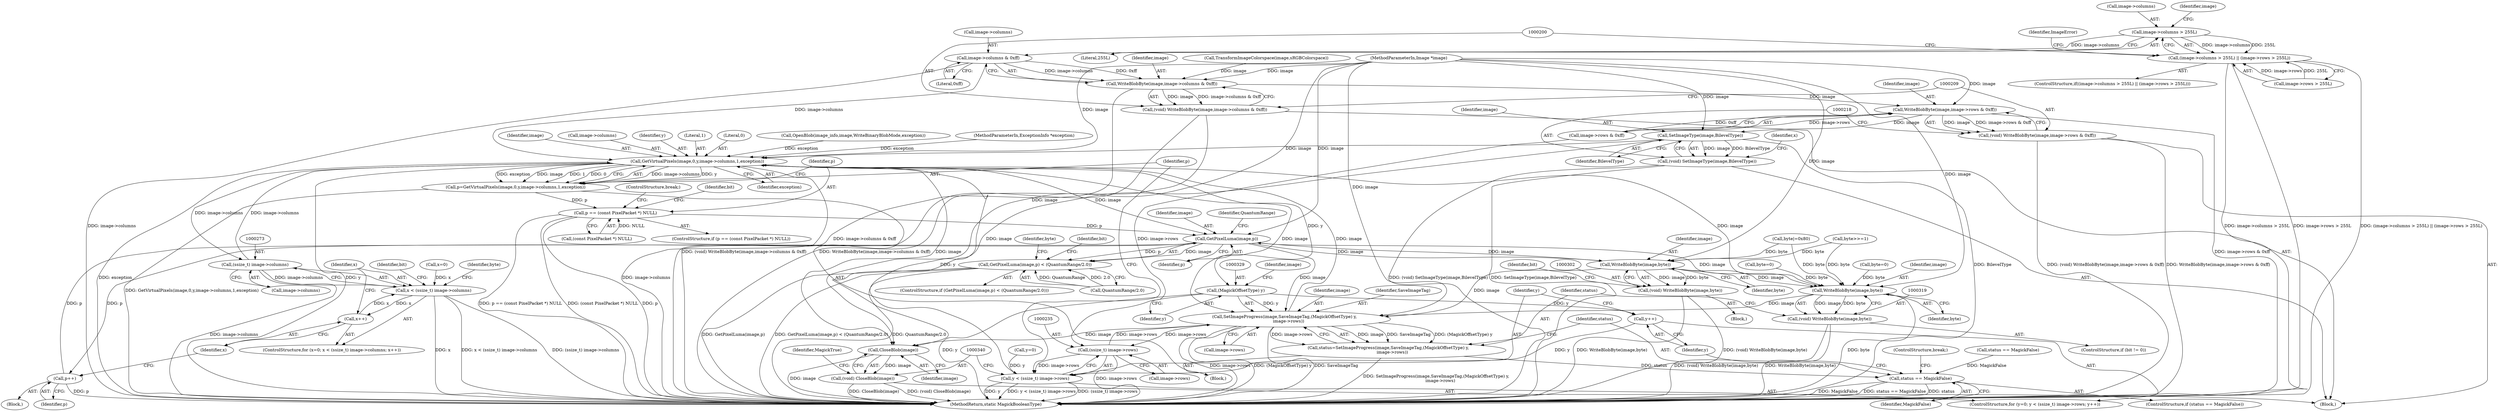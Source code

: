 digraph "1_ImageMagick_a0108a892f9ea3c2bb1e7a49b7d71376c2ecbff7@pointer" {
"1000186" [label="(Call,image->columns > 255L)"];
"1000185" [label="(Call,(image->columns > 255L) || (image->rows > 255L))"];
"1000203" [label="(Call,image->columns & 0xff)"];
"1000201" [label="(Call,WriteBlobByte(image,image->columns & 0xff))"];
"1000199" [label="(Call,(void) WriteBlobByte(image,image->columns & 0xff))"];
"1000210" [label="(Call,WriteBlobByte(image,image->rows & 0xff))"];
"1000208" [label="(Call,(void) WriteBlobByte(image,image->rows & 0xff))"];
"1000219" [label="(Call,SetImageType(image,BilevelType))"];
"1000217" [label="(Call,(void) SetImageType(image,BilevelType))"];
"1000244" [label="(Call,GetVirtualPixels(image,0,y,image->columns,1,exception))"];
"1000242" [label="(Call,p=GetVirtualPixels(image,0,y,image->columns,1,exception))"];
"1000254" [label="(Call,p == (const PixelPacket *) NULL)"];
"1000285" [label="(Call,GetPixelLuma(image,p))"];
"1000284" [label="(Call,GetPixelLuma(image,p) < (QuantumRange/2.0))"];
"1000303" [label="(Call,WriteBlobByte(image,byte))"];
"1000301" [label="(Call,(void) WriteBlobByte(image,byte))"];
"1000320" [label="(Call,WriteBlobByte(image,byte))"];
"1000318" [label="(Call,(void) WriteBlobByte(image,byte))"];
"1000325" [label="(Call,SetImageProgress(image,SaveImageTag,(MagickOffsetType) y,\n      image->rows))"];
"1000234" [label="(Call,(ssize_t) image->rows)"];
"1000232" [label="(Call,y < (ssize_t) image->rows)"];
"1000323" [label="(Call,status=SetImageProgress(image,SaveImageTag,(MagickOffsetType) y,\n      image->rows))"];
"1000335" [label="(Call,status == MagickFalse)"];
"1000341" [label="(Call,CloseBlob(image))"];
"1000339" [label="(Call,(void) CloseBlob(image))"];
"1000312" [label="(Call,p++)"];
"1000272" [label="(Call,(ssize_t) image->columns)"];
"1000270" [label="(Call,x < (ssize_t) image->columns)"];
"1000277" [label="(Call,x++)"];
"1000328" [label="(Call,(MagickOffsetType) y)"];
"1000239" [label="(Call,y++)"];
"1000283" [label="(ControlStructure,if (GetPixelLuma(image,p) < (QuantumRange/2.0)))"];
"1000204" [label="(Call,image->columns)"];
"1000241" [label="(Block,)"];
"1000279" [label="(Block,)"];
"1000277" [label="(Call,x++)"];
"1000252" [label="(Identifier,exception)"];
"1000203" [label="(Call,image->columns & 0xff)"];
"1000335" [label="(Call,status == MagickFalse)"];
"1000187" [label="(Call,image->columns)"];
"1000272" [label="(Call,(ssize_t) image->columns)"];
"1000201" [label="(Call,WriteBlobByte(image,image->columns & 0xff))"];
"1000233" [label="(Identifier,y)"];
"1000301" [label="(Call,(void) WriteBlobByte(image,byte))"];
"1000332" [label="(Identifier,image)"];
"1000312" [label="(Call,p++)"];
"1000325" [label="(Call,SetImageProgress(image,SaveImageTag,(MagickOffsetType) y,\n      image->rows))"];
"1000246" [label="(Literal,0)"];
"1000322" [label="(Identifier,byte)"];
"1000181" [label="(Call,TransformImageColorspace(image,sRGBColorspace))"];
"1000316" [label="(Identifier,bit)"];
"1000270" [label="(Call,x < (ssize_t) image->columns)"];
"1000339" [label="(Call,(void) CloseBlob(image))"];
"1000185" [label="(Call,(image->columns > 255L) || (image->rows > 255L))"];
"1000199" [label="(Call,(void) WriteBlobByte(image,image->columns & 0xff))"];
"1000330" [label="(Identifier,y)"];
"1000336" [label="(Identifier,status)"];
"1000168" [label="(Call,OpenBlob(image_info,image,WriteBinaryBlobMode,exception))"];
"1000324" [label="(Identifier,status)"];
"1000286" [label="(Identifier,image)"];
"1000253" [label="(ControlStructure,if (p == (const PixelPacket *) NULL))"];
"1000212" [label="(Call,image->rows & 0xff)"];
"1000191" [label="(Call,image->rows > 255L)"];
"1000261" [label="(Identifier,bit)"];
"1000217" [label="(Call,(void) SetImageType(image,BilevelType))"];
"1000327" [label="(Identifier,SaveImageTag)"];
"1000341" [label="(Call,CloseBlob(image))"];
"1000229" [label="(Call,y=0)"];
"1000345" [label="(MethodReturn,static MagickBooleanType)"];
"1000259" [label="(ControlStructure,break;)"];
"1000107" [label="(MethodParameterIn,ExceptionInfo *exception)"];
"1000323" [label="(Call,status=SetImageProgress(image,SaveImageTag,(MagickOffsetType) y,\n      image->rows))"];
"1000245" [label="(Identifier,image)"];
"1000242" [label="(Call,p=GetVirtualPixels(image,0,y,image->columns,1,exception))"];
"1000284" [label="(Call,GetPixelLuma(image,p) < (QuantumRange/2.0))"];
"1000326" [label="(Identifier,image)"];
"1000228" [label="(ControlStructure,for (y=0; y < (ssize_t) image->rows; y++))"];
"1000300" [label="(Block,)"];
"1000287" [label="(Identifier,p)"];
"1000303" [label="(Call,WriteBlobByte(image,byte))"];
"1000232" [label="(Call,y < (ssize_t) image->rows)"];
"1000334" [label="(ControlStructure,if (status == MagickFalse))"];
"1000305" [label="(Identifier,byte)"];
"1000263" [label="(Call,byte=0)"];
"1000190" [label="(Literal,255L)"];
"1000267" [label="(Call,x=0)"];
"1000254" [label="(Call,p == (const PixelPacket *) NULL)"];
"1000285" [label="(Call,GetPixelLuma(image,p))"];
"1000291" [label="(Call,byte|=0x80)"];
"1000186" [label="(Call,image->columns > 255L)"];
"1000184" [label="(ControlStructure,if((image->columns > 255L) || (image->rows > 255L)))"];
"1000309" [label="(Call,byte=0)"];
"1000342" [label="(Identifier,image)"];
"1000314" [label="(ControlStructure,if (bit != 0))"];
"1000337" [label="(Identifier,MagickFalse)"];
"1000292" [label="(Identifier,byte)"];
"1000266" [label="(ControlStructure,for (x=0; x < (ssize_t) image->columns; x++))"];
"1000211" [label="(Identifier,image)"];
"1000240" [label="(Identifier,y)"];
"1000234" [label="(Call,(ssize_t) image->rows)"];
"1000344" [label="(Identifier,MagickTrue)"];
"1000108" [label="(Block,)"];
"1000197" [label="(Identifier,ImageError)"];
"1000248" [label="(Call,image->columns)"];
"1000244" [label="(Call,GetVirtualPixels(image,0,y,image->columns,1,exception))"];
"1000318" [label="(Call,(void) WriteBlobByte(image,byte))"];
"1000271" [label="(Identifier,x)"];
"1000223" [label="(Identifier,x)"];
"1000304" [label="(Identifier,image)"];
"1000193" [label="(Identifier,image)"];
"1000207" [label="(Literal,0xff)"];
"1000320" [label="(Call,WriteBlobByte(image,byte))"];
"1000255" [label="(Identifier,p)"];
"1000288" [label="(Call,QuantumRange/2.0)"];
"1000338" [label="(ControlStructure,break;)"];
"1000289" [label="(Identifier,QuantumRange)"];
"1000239" [label="(Call,y++)"];
"1000280" [label="(Call,byte>>=1)"];
"1000321" [label="(Identifier,image)"];
"1000220" [label="(Identifier,image)"];
"1000313" [label="(Identifier,p)"];
"1000210" [label="(Call,WriteBlobByte(image,image->rows & 0xff))"];
"1000295" [label="(Identifier,bit)"];
"1000247" [label="(Identifier,y)"];
"1000174" [label="(Call,status == MagickFalse)"];
"1000251" [label="(Literal,1)"];
"1000256" [label="(Call,(const PixelPacket *) NULL)"];
"1000219" [label="(Call,SetImageType(image,BilevelType))"];
"1000281" [label="(Identifier,byte)"];
"1000236" [label="(Call,image->rows)"];
"1000328" [label="(Call,(MagickOffsetType) y)"];
"1000106" [label="(MethodParameterIn,Image *image)"];
"1000221" [label="(Identifier,BilevelType)"];
"1000331" [label="(Call,image->rows)"];
"1000243" [label="(Identifier,p)"];
"1000208" [label="(Call,(void) WriteBlobByte(image,image->rows & 0xff))"];
"1000278" [label="(Identifier,x)"];
"1000307" [label="(Identifier,bit)"];
"1000202" [label="(Identifier,image)"];
"1000274" [label="(Call,image->columns)"];
"1000186" -> "1000185"  [label="AST: "];
"1000186" -> "1000190"  [label="CFG: "];
"1000187" -> "1000186"  [label="AST: "];
"1000190" -> "1000186"  [label="AST: "];
"1000193" -> "1000186"  [label="CFG: "];
"1000185" -> "1000186"  [label="CFG: "];
"1000186" -> "1000185"  [label="DDG: image->columns"];
"1000186" -> "1000185"  [label="DDG: 255L"];
"1000186" -> "1000203"  [label="DDG: image->columns"];
"1000185" -> "1000184"  [label="AST: "];
"1000185" -> "1000191"  [label="CFG: "];
"1000191" -> "1000185"  [label="AST: "];
"1000197" -> "1000185"  [label="CFG: "];
"1000200" -> "1000185"  [label="CFG: "];
"1000185" -> "1000345"  [label="DDG: (image->columns > 255L) || (image->rows > 255L)"];
"1000185" -> "1000345"  [label="DDG: image->columns > 255L"];
"1000185" -> "1000345"  [label="DDG: image->rows > 255L"];
"1000191" -> "1000185"  [label="DDG: image->rows"];
"1000191" -> "1000185"  [label="DDG: 255L"];
"1000203" -> "1000201"  [label="AST: "];
"1000203" -> "1000207"  [label="CFG: "];
"1000204" -> "1000203"  [label="AST: "];
"1000207" -> "1000203"  [label="AST: "];
"1000201" -> "1000203"  [label="CFG: "];
"1000203" -> "1000345"  [label="DDG: image->columns"];
"1000203" -> "1000201"  [label="DDG: image->columns"];
"1000203" -> "1000201"  [label="DDG: 0xff"];
"1000203" -> "1000244"  [label="DDG: image->columns"];
"1000201" -> "1000199"  [label="AST: "];
"1000202" -> "1000201"  [label="AST: "];
"1000199" -> "1000201"  [label="CFG: "];
"1000201" -> "1000345"  [label="DDG: image->columns & 0xff"];
"1000201" -> "1000199"  [label="DDG: image"];
"1000201" -> "1000199"  [label="DDG: image->columns & 0xff"];
"1000181" -> "1000201"  [label="DDG: image"];
"1000106" -> "1000201"  [label="DDG: image"];
"1000201" -> "1000210"  [label="DDG: image"];
"1000199" -> "1000108"  [label="AST: "];
"1000200" -> "1000199"  [label="AST: "];
"1000209" -> "1000199"  [label="CFG: "];
"1000199" -> "1000345"  [label="DDG: WriteBlobByte(image,image->columns & 0xff)"];
"1000199" -> "1000345"  [label="DDG: (void) WriteBlobByte(image,image->columns & 0xff)"];
"1000210" -> "1000208"  [label="AST: "];
"1000210" -> "1000212"  [label="CFG: "];
"1000211" -> "1000210"  [label="AST: "];
"1000212" -> "1000210"  [label="AST: "];
"1000208" -> "1000210"  [label="CFG: "];
"1000210" -> "1000345"  [label="DDG: image->rows & 0xff"];
"1000210" -> "1000208"  [label="DDG: image"];
"1000210" -> "1000208"  [label="DDG: image->rows & 0xff"];
"1000106" -> "1000210"  [label="DDG: image"];
"1000212" -> "1000210"  [label="DDG: image->rows"];
"1000212" -> "1000210"  [label="DDG: 0xff"];
"1000210" -> "1000219"  [label="DDG: image"];
"1000208" -> "1000108"  [label="AST: "];
"1000209" -> "1000208"  [label="AST: "];
"1000218" -> "1000208"  [label="CFG: "];
"1000208" -> "1000345"  [label="DDG: WriteBlobByte(image,image->rows & 0xff)"];
"1000208" -> "1000345"  [label="DDG: (void) WriteBlobByte(image,image->rows & 0xff)"];
"1000219" -> "1000217"  [label="AST: "];
"1000219" -> "1000221"  [label="CFG: "];
"1000220" -> "1000219"  [label="AST: "];
"1000221" -> "1000219"  [label="AST: "];
"1000217" -> "1000219"  [label="CFG: "];
"1000219" -> "1000345"  [label="DDG: BilevelType"];
"1000219" -> "1000217"  [label="DDG: image"];
"1000219" -> "1000217"  [label="DDG: BilevelType"];
"1000106" -> "1000219"  [label="DDG: image"];
"1000219" -> "1000244"  [label="DDG: image"];
"1000219" -> "1000341"  [label="DDG: image"];
"1000217" -> "1000108"  [label="AST: "];
"1000218" -> "1000217"  [label="AST: "];
"1000223" -> "1000217"  [label="CFG: "];
"1000217" -> "1000345"  [label="DDG: SetImageType(image,BilevelType)"];
"1000217" -> "1000345"  [label="DDG: (void) SetImageType(image,BilevelType)"];
"1000244" -> "1000242"  [label="AST: "];
"1000244" -> "1000252"  [label="CFG: "];
"1000245" -> "1000244"  [label="AST: "];
"1000246" -> "1000244"  [label="AST: "];
"1000247" -> "1000244"  [label="AST: "];
"1000248" -> "1000244"  [label="AST: "];
"1000251" -> "1000244"  [label="AST: "];
"1000252" -> "1000244"  [label="AST: "];
"1000242" -> "1000244"  [label="CFG: "];
"1000244" -> "1000345"  [label="DDG: image->columns"];
"1000244" -> "1000345"  [label="DDG: exception"];
"1000244" -> "1000345"  [label="DDG: y"];
"1000244" -> "1000242"  [label="DDG: image->columns"];
"1000244" -> "1000242"  [label="DDG: y"];
"1000244" -> "1000242"  [label="DDG: exception"];
"1000244" -> "1000242"  [label="DDG: image"];
"1000244" -> "1000242"  [label="DDG: 1"];
"1000244" -> "1000242"  [label="DDG: 0"];
"1000325" -> "1000244"  [label="DDG: image"];
"1000106" -> "1000244"  [label="DDG: image"];
"1000232" -> "1000244"  [label="DDG: y"];
"1000272" -> "1000244"  [label="DDG: image->columns"];
"1000168" -> "1000244"  [label="DDG: exception"];
"1000107" -> "1000244"  [label="DDG: exception"];
"1000244" -> "1000272"  [label="DDG: image->columns"];
"1000244" -> "1000285"  [label="DDG: image"];
"1000244" -> "1000320"  [label="DDG: image"];
"1000244" -> "1000325"  [label="DDG: image"];
"1000244" -> "1000328"  [label="DDG: y"];
"1000244" -> "1000341"  [label="DDG: image"];
"1000242" -> "1000241"  [label="AST: "];
"1000243" -> "1000242"  [label="AST: "];
"1000255" -> "1000242"  [label="CFG: "];
"1000242" -> "1000345"  [label="DDG: GetVirtualPixels(image,0,y,image->columns,1,exception)"];
"1000242" -> "1000254"  [label="DDG: p"];
"1000254" -> "1000253"  [label="AST: "];
"1000254" -> "1000256"  [label="CFG: "];
"1000255" -> "1000254"  [label="AST: "];
"1000256" -> "1000254"  [label="AST: "];
"1000259" -> "1000254"  [label="CFG: "];
"1000261" -> "1000254"  [label="CFG: "];
"1000254" -> "1000345"  [label="DDG: p"];
"1000254" -> "1000345"  [label="DDG: p == (const PixelPacket *) NULL"];
"1000254" -> "1000345"  [label="DDG: (const PixelPacket *) NULL"];
"1000256" -> "1000254"  [label="DDG: NULL"];
"1000254" -> "1000285"  [label="DDG: p"];
"1000285" -> "1000284"  [label="AST: "];
"1000285" -> "1000287"  [label="CFG: "];
"1000286" -> "1000285"  [label="AST: "];
"1000287" -> "1000285"  [label="AST: "];
"1000289" -> "1000285"  [label="CFG: "];
"1000285" -> "1000284"  [label="DDG: image"];
"1000285" -> "1000284"  [label="DDG: p"];
"1000303" -> "1000285"  [label="DDG: image"];
"1000106" -> "1000285"  [label="DDG: image"];
"1000312" -> "1000285"  [label="DDG: p"];
"1000285" -> "1000303"  [label="DDG: image"];
"1000285" -> "1000312"  [label="DDG: p"];
"1000285" -> "1000320"  [label="DDG: image"];
"1000285" -> "1000325"  [label="DDG: image"];
"1000284" -> "1000283"  [label="AST: "];
"1000284" -> "1000288"  [label="CFG: "];
"1000288" -> "1000284"  [label="AST: "];
"1000292" -> "1000284"  [label="CFG: "];
"1000295" -> "1000284"  [label="CFG: "];
"1000284" -> "1000345"  [label="DDG: GetPixelLuma(image,p)"];
"1000284" -> "1000345"  [label="DDG: GetPixelLuma(image,p) < (QuantumRange/2.0)"];
"1000284" -> "1000345"  [label="DDG: QuantumRange/2.0"];
"1000288" -> "1000284"  [label="DDG: QuantumRange"];
"1000288" -> "1000284"  [label="DDG: 2.0"];
"1000303" -> "1000301"  [label="AST: "];
"1000303" -> "1000305"  [label="CFG: "];
"1000304" -> "1000303"  [label="AST: "];
"1000305" -> "1000303"  [label="AST: "];
"1000301" -> "1000303"  [label="CFG: "];
"1000303" -> "1000301"  [label="DDG: image"];
"1000303" -> "1000301"  [label="DDG: byte"];
"1000106" -> "1000303"  [label="DDG: image"];
"1000291" -> "1000303"  [label="DDG: byte"];
"1000280" -> "1000303"  [label="DDG: byte"];
"1000303" -> "1000320"  [label="DDG: image"];
"1000303" -> "1000325"  [label="DDG: image"];
"1000301" -> "1000300"  [label="AST: "];
"1000302" -> "1000301"  [label="AST: "];
"1000307" -> "1000301"  [label="CFG: "];
"1000301" -> "1000345"  [label="DDG: WriteBlobByte(image,byte)"];
"1000301" -> "1000345"  [label="DDG: (void) WriteBlobByte(image,byte)"];
"1000320" -> "1000318"  [label="AST: "];
"1000320" -> "1000322"  [label="CFG: "];
"1000321" -> "1000320"  [label="AST: "];
"1000322" -> "1000320"  [label="AST: "];
"1000318" -> "1000320"  [label="CFG: "];
"1000320" -> "1000345"  [label="DDG: byte"];
"1000320" -> "1000318"  [label="DDG: image"];
"1000320" -> "1000318"  [label="DDG: byte"];
"1000106" -> "1000320"  [label="DDG: image"];
"1000309" -> "1000320"  [label="DDG: byte"];
"1000291" -> "1000320"  [label="DDG: byte"];
"1000263" -> "1000320"  [label="DDG: byte"];
"1000280" -> "1000320"  [label="DDG: byte"];
"1000320" -> "1000325"  [label="DDG: image"];
"1000318" -> "1000314"  [label="AST: "];
"1000319" -> "1000318"  [label="AST: "];
"1000324" -> "1000318"  [label="CFG: "];
"1000318" -> "1000345"  [label="DDG: (void) WriteBlobByte(image,byte)"];
"1000318" -> "1000345"  [label="DDG: WriteBlobByte(image,byte)"];
"1000325" -> "1000323"  [label="AST: "];
"1000325" -> "1000331"  [label="CFG: "];
"1000326" -> "1000325"  [label="AST: "];
"1000327" -> "1000325"  [label="AST: "];
"1000328" -> "1000325"  [label="AST: "];
"1000331" -> "1000325"  [label="AST: "];
"1000323" -> "1000325"  [label="CFG: "];
"1000325" -> "1000345"  [label="DDG: image->rows"];
"1000325" -> "1000345"  [label="DDG: (MagickOffsetType) y"];
"1000325" -> "1000345"  [label="DDG: SaveImageTag"];
"1000325" -> "1000234"  [label="DDG: image->rows"];
"1000325" -> "1000323"  [label="DDG: image"];
"1000325" -> "1000323"  [label="DDG: SaveImageTag"];
"1000325" -> "1000323"  [label="DDG: (MagickOffsetType) y"];
"1000325" -> "1000323"  [label="DDG: image->rows"];
"1000106" -> "1000325"  [label="DDG: image"];
"1000328" -> "1000325"  [label="DDG: y"];
"1000234" -> "1000325"  [label="DDG: image->rows"];
"1000325" -> "1000341"  [label="DDG: image"];
"1000234" -> "1000232"  [label="AST: "];
"1000234" -> "1000236"  [label="CFG: "];
"1000235" -> "1000234"  [label="AST: "];
"1000236" -> "1000234"  [label="AST: "];
"1000232" -> "1000234"  [label="CFG: "];
"1000234" -> "1000345"  [label="DDG: image->rows"];
"1000234" -> "1000232"  [label="DDG: image->rows"];
"1000212" -> "1000234"  [label="DDG: image->rows"];
"1000232" -> "1000228"  [label="AST: "];
"1000233" -> "1000232"  [label="AST: "];
"1000243" -> "1000232"  [label="CFG: "];
"1000340" -> "1000232"  [label="CFG: "];
"1000232" -> "1000345"  [label="DDG: y"];
"1000232" -> "1000345"  [label="DDG: y < (ssize_t) image->rows"];
"1000232" -> "1000345"  [label="DDG: (ssize_t) image->rows"];
"1000239" -> "1000232"  [label="DDG: y"];
"1000229" -> "1000232"  [label="DDG: y"];
"1000323" -> "1000241"  [label="AST: "];
"1000324" -> "1000323"  [label="AST: "];
"1000336" -> "1000323"  [label="CFG: "];
"1000323" -> "1000345"  [label="DDG: SetImageProgress(image,SaveImageTag,(MagickOffsetType) y,\n      image->rows)"];
"1000323" -> "1000335"  [label="DDG: status"];
"1000335" -> "1000334"  [label="AST: "];
"1000335" -> "1000337"  [label="CFG: "];
"1000336" -> "1000335"  [label="AST: "];
"1000337" -> "1000335"  [label="AST: "];
"1000338" -> "1000335"  [label="CFG: "];
"1000240" -> "1000335"  [label="CFG: "];
"1000335" -> "1000345"  [label="DDG: status"];
"1000335" -> "1000345"  [label="DDG: MagickFalse"];
"1000335" -> "1000345"  [label="DDG: status == MagickFalse"];
"1000174" -> "1000335"  [label="DDG: MagickFalse"];
"1000341" -> "1000339"  [label="AST: "];
"1000341" -> "1000342"  [label="CFG: "];
"1000342" -> "1000341"  [label="AST: "];
"1000339" -> "1000341"  [label="CFG: "];
"1000341" -> "1000345"  [label="DDG: image"];
"1000341" -> "1000339"  [label="DDG: image"];
"1000106" -> "1000341"  [label="DDG: image"];
"1000339" -> "1000108"  [label="AST: "];
"1000340" -> "1000339"  [label="AST: "];
"1000344" -> "1000339"  [label="CFG: "];
"1000339" -> "1000345"  [label="DDG: (void) CloseBlob(image)"];
"1000339" -> "1000345"  [label="DDG: CloseBlob(image)"];
"1000312" -> "1000279"  [label="AST: "];
"1000312" -> "1000313"  [label="CFG: "];
"1000313" -> "1000312"  [label="AST: "];
"1000278" -> "1000312"  [label="CFG: "];
"1000312" -> "1000345"  [label="DDG: p"];
"1000272" -> "1000270"  [label="AST: "];
"1000272" -> "1000274"  [label="CFG: "];
"1000273" -> "1000272"  [label="AST: "];
"1000274" -> "1000272"  [label="AST: "];
"1000270" -> "1000272"  [label="CFG: "];
"1000272" -> "1000345"  [label="DDG: image->columns"];
"1000272" -> "1000270"  [label="DDG: image->columns"];
"1000270" -> "1000266"  [label="AST: "];
"1000271" -> "1000270"  [label="AST: "];
"1000281" -> "1000270"  [label="CFG: "];
"1000316" -> "1000270"  [label="CFG: "];
"1000270" -> "1000345"  [label="DDG: x < (ssize_t) image->columns"];
"1000270" -> "1000345"  [label="DDG: (ssize_t) image->columns"];
"1000270" -> "1000345"  [label="DDG: x"];
"1000267" -> "1000270"  [label="DDG: x"];
"1000277" -> "1000270"  [label="DDG: x"];
"1000270" -> "1000277"  [label="DDG: x"];
"1000277" -> "1000266"  [label="AST: "];
"1000277" -> "1000278"  [label="CFG: "];
"1000278" -> "1000277"  [label="AST: "];
"1000271" -> "1000277"  [label="CFG: "];
"1000328" -> "1000330"  [label="CFG: "];
"1000329" -> "1000328"  [label="AST: "];
"1000330" -> "1000328"  [label="AST: "];
"1000332" -> "1000328"  [label="CFG: "];
"1000328" -> "1000345"  [label="DDG: y"];
"1000328" -> "1000239"  [label="DDG: y"];
"1000239" -> "1000228"  [label="AST: "];
"1000239" -> "1000240"  [label="CFG: "];
"1000240" -> "1000239"  [label="AST: "];
"1000233" -> "1000239"  [label="CFG: "];
}
